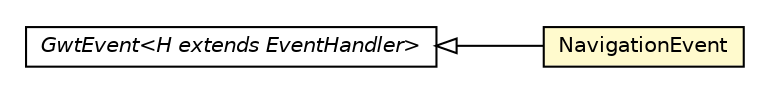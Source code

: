 #!/usr/local/bin/dot
#
# Class diagram 
# Generated by UMLGraph version R5_6-24-gf6e263 (http://www.umlgraph.org/)
#

digraph G {
	edge [fontname="Helvetica",fontsize=10,labelfontname="Helvetica",labelfontsize=10];
	node [fontname="Helvetica",fontsize=10,shape=plaintext];
	nodesep=0.25;
	ranksep=0.5;
	rankdir=LR;
	// com.gwtplatform.mvp.client.proxy.NavigationEvent
	c260686 [label=<<table title="com.gwtplatform.mvp.client.proxy.NavigationEvent" border="0" cellborder="1" cellspacing="0" cellpadding="2" port="p" bgcolor="lemonChiffon" href="./NavigationEvent.html">
		<tr><td><table border="0" cellspacing="0" cellpadding="1">
<tr><td align="center" balign="center"> NavigationEvent </td></tr>
		</table></td></tr>
		</table>>, URL="./NavigationEvent.html", fontname="Helvetica", fontcolor="black", fontsize=10.0];
	//com.gwtplatform.mvp.client.proxy.NavigationEvent extends com.google.gwt.event.shared.GwtEvent<com.gwtplatform.mvp.client.proxy.NavigationHandler>
	c261115:p -> c260686:p [dir=back,arrowtail=empty];
	// com.google.gwt.event.shared.GwtEvent<H extends com.google.gwt.event.shared.EventHandler>
	c261115 [label=<<table title="com.google.gwt.event.shared.GwtEvent" border="0" cellborder="1" cellspacing="0" cellpadding="2" port="p" href="http://google-web-toolkit.googlecode.com/svn/javadoc/latest/com/google/gwt/event/shared/GwtEvent.html">
		<tr><td><table border="0" cellspacing="0" cellpadding="1">
<tr><td align="center" balign="center"><font face="Helvetica-Oblique"> GwtEvent&lt;H extends EventHandler&gt; </font></td></tr>
		</table></td></tr>
		</table>>, URL="http://google-web-toolkit.googlecode.com/svn/javadoc/latest/com/google/gwt/event/shared/GwtEvent.html", fontname="Helvetica", fontcolor="black", fontsize=10.0];
}

